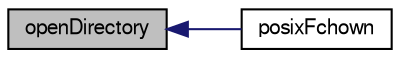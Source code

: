 digraph "openDirectory"
{
  edge [fontname="FreeSans",fontsize="10",labelfontname="FreeSans",labelfontsize="10"];
  node [fontname="FreeSans",fontsize="10",shape=record];
  rankdir="LR";
  Node187535 [label="openDirectory",height=0.2,width=0.4,color="black", fillcolor="grey75", style="filled", fontcolor="black"];
  Node187535 -> Node187536 [dir="back",color="midnightblue",fontsize="10",style="solid",fontname="FreeSans"];
  Node187536 [label="posixFchown",height=0.2,width=0.4,color="black", fillcolor="white", style="filled",URL="$sqlite3_8c.html#a817f654b26d87167baa6d42a71b75b7e"];
}
